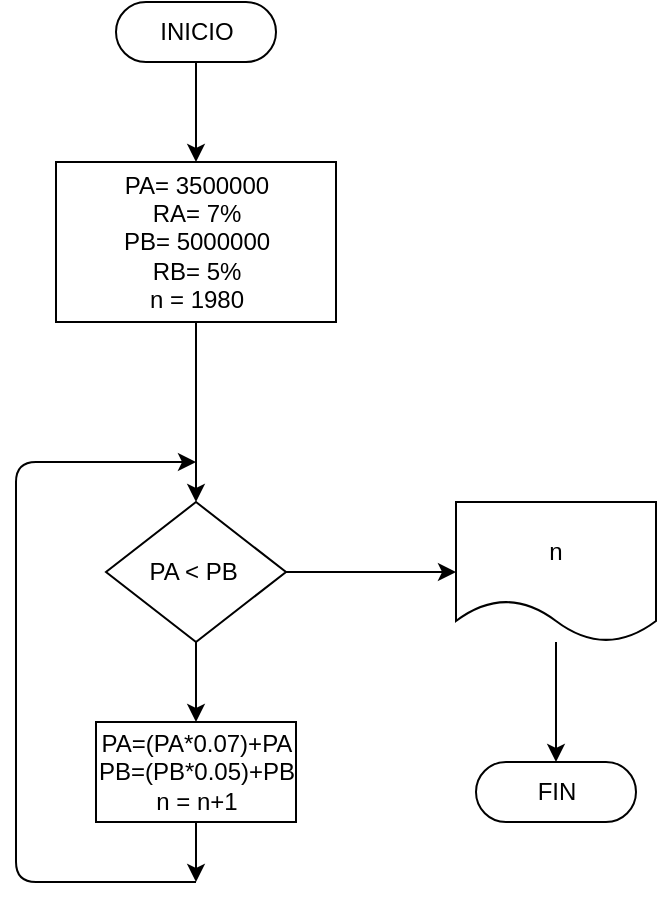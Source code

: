 <mxfile>
    <diagram id="2hSTNZfye0m7jfNuK8-v" name="Página-1">
        <mxGraphModel dx="804" dy="470" grid="1" gridSize="10" guides="1" tooltips="1" connect="1" arrows="1" fold="1" page="1" pageScale="1" pageWidth="827" pageHeight="1169" math="0" shadow="0">
            <root>
                <mxCell id="0"/>
                <mxCell id="1" parent="0"/>
                <mxCell id="3" style="edgeStyle=none;html=1;exitX=0.5;exitY=0.5;exitDx=0;exitDy=15;exitPerimeter=0;entryX=0.5;entryY=0;entryDx=0;entryDy=0;" edge="1" parent="1" source="4" target="8">
                    <mxGeometry relative="1" as="geometry">
                        <mxPoint x="200" y="140" as="targetPoint"/>
                    </mxGeometry>
                </mxCell>
                <mxCell id="4" value="INICIO" style="html=1;dashed=0;whitespace=wrap;shape=mxgraph.dfd.start" vertex="1" parent="1">
                    <mxGeometry x="160" y="80" width="80" height="30" as="geometry"/>
                </mxCell>
                <mxCell id="5" style="edgeStyle=none;html=1;exitX=0.5;exitY=1;exitDx=0;exitDy=0;" edge="1" parent="1" target="8">
                    <mxGeometry relative="1" as="geometry">
                        <mxPoint x="200" y="210" as="sourcePoint"/>
                    </mxGeometry>
                </mxCell>
                <mxCell id="7" value="" style="edgeStyle=none;html=1;" edge="1" parent="1" source="8" target="11">
                    <mxGeometry relative="1" as="geometry"/>
                </mxCell>
                <mxCell id="8" value="&lt;span&gt;PA= 3500000&lt;/span&gt;&lt;br&gt;&lt;span&gt;RA= 7%&lt;/span&gt;&lt;br&gt;&lt;span&gt;PB= 5000000&lt;/span&gt;&lt;br&gt;&lt;span&gt;RB= 5%&lt;/span&gt;&lt;br&gt;n = 1980" style="html=1;dashed=0;whitespace=wrap;" vertex="1" parent="1">
                    <mxGeometry x="130" y="160" width="140" height="80" as="geometry"/>
                </mxCell>
                <mxCell id="9" value="" style="edgeStyle=none;html=1;" edge="1" parent="1" source="11" target="14">
                    <mxGeometry relative="1" as="geometry"/>
                </mxCell>
                <mxCell id="10" style="edgeStyle=none;html=1;exitX=1;exitY=0.5;exitDx=0;exitDy=0;entryX=0;entryY=0.5;entryDx=0;entryDy=0;" edge="1" parent="1" source="11" target="16">
                    <mxGeometry relative="1" as="geometry"/>
                </mxCell>
                <mxCell id="11" value="PA &amp;lt; PB&amp;nbsp;" style="shape=rhombus;html=1;dashed=0;whitespace=wrap;perimeter=rhombusPerimeter;" vertex="1" parent="1">
                    <mxGeometry x="155" y="330" width="90" height="70" as="geometry"/>
                </mxCell>
                <mxCell id="12" style="edgeStyle=none;html=1;" edge="1" parent="1">
                    <mxGeometry relative="1" as="geometry">
                        <mxPoint x="200" y="310" as="targetPoint"/>
                        <mxPoint x="200" y="520" as="sourcePoint"/>
                        <Array as="points">
                            <mxPoint x="110" y="520"/>
                            <mxPoint x="110" y="310"/>
                        </Array>
                    </mxGeometry>
                </mxCell>
                <mxCell id="13" style="edgeStyle=none;html=1;exitX=0.5;exitY=1;exitDx=0;exitDy=0;" edge="1" parent="1" source="14">
                    <mxGeometry relative="1" as="geometry">
                        <mxPoint x="200" y="520" as="targetPoint"/>
                    </mxGeometry>
                </mxCell>
                <mxCell id="14" value="PA=(PA*0.07)+PA&lt;br&gt;PB=(PB*0.05)+PB&lt;br&gt;n = n+1" style="html=1;dashed=0;whitespace=wrap;" vertex="1" parent="1">
                    <mxGeometry x="150" y="440" width="100" height="50" as="geometry"/>
                </mxCell>
                <mxCell id="15" value="" style="edgeStyle=none;html=1;" edge="1" parent="1" source="16" target="17">
                    <mxGeometry relative="1" as="geometry"/>
                </mxCell>
                <mxCell id="16" value="n" style="shape=document;whiteSpace=wrap;html=1;boundedLbl=1;dashed=0;flipH=1;" vertex="1" parent="1">
                    <mxGeometry x="330" y="330" width="100" height="70" as="geometry"/>
                </mxCell>
                <mxCell id="17" value="FIN" style="html=1;dashed=0;whitespace=wrap;shape=mxgraph.dfd.start" vertex="1" parent="1">
                    <mxGeometry x="340" y="460" width="80" height="30" as="geometry"/>
                </mxCell>
            </root>
        </mxGraphModel>
    </diagram>
</mxfile>